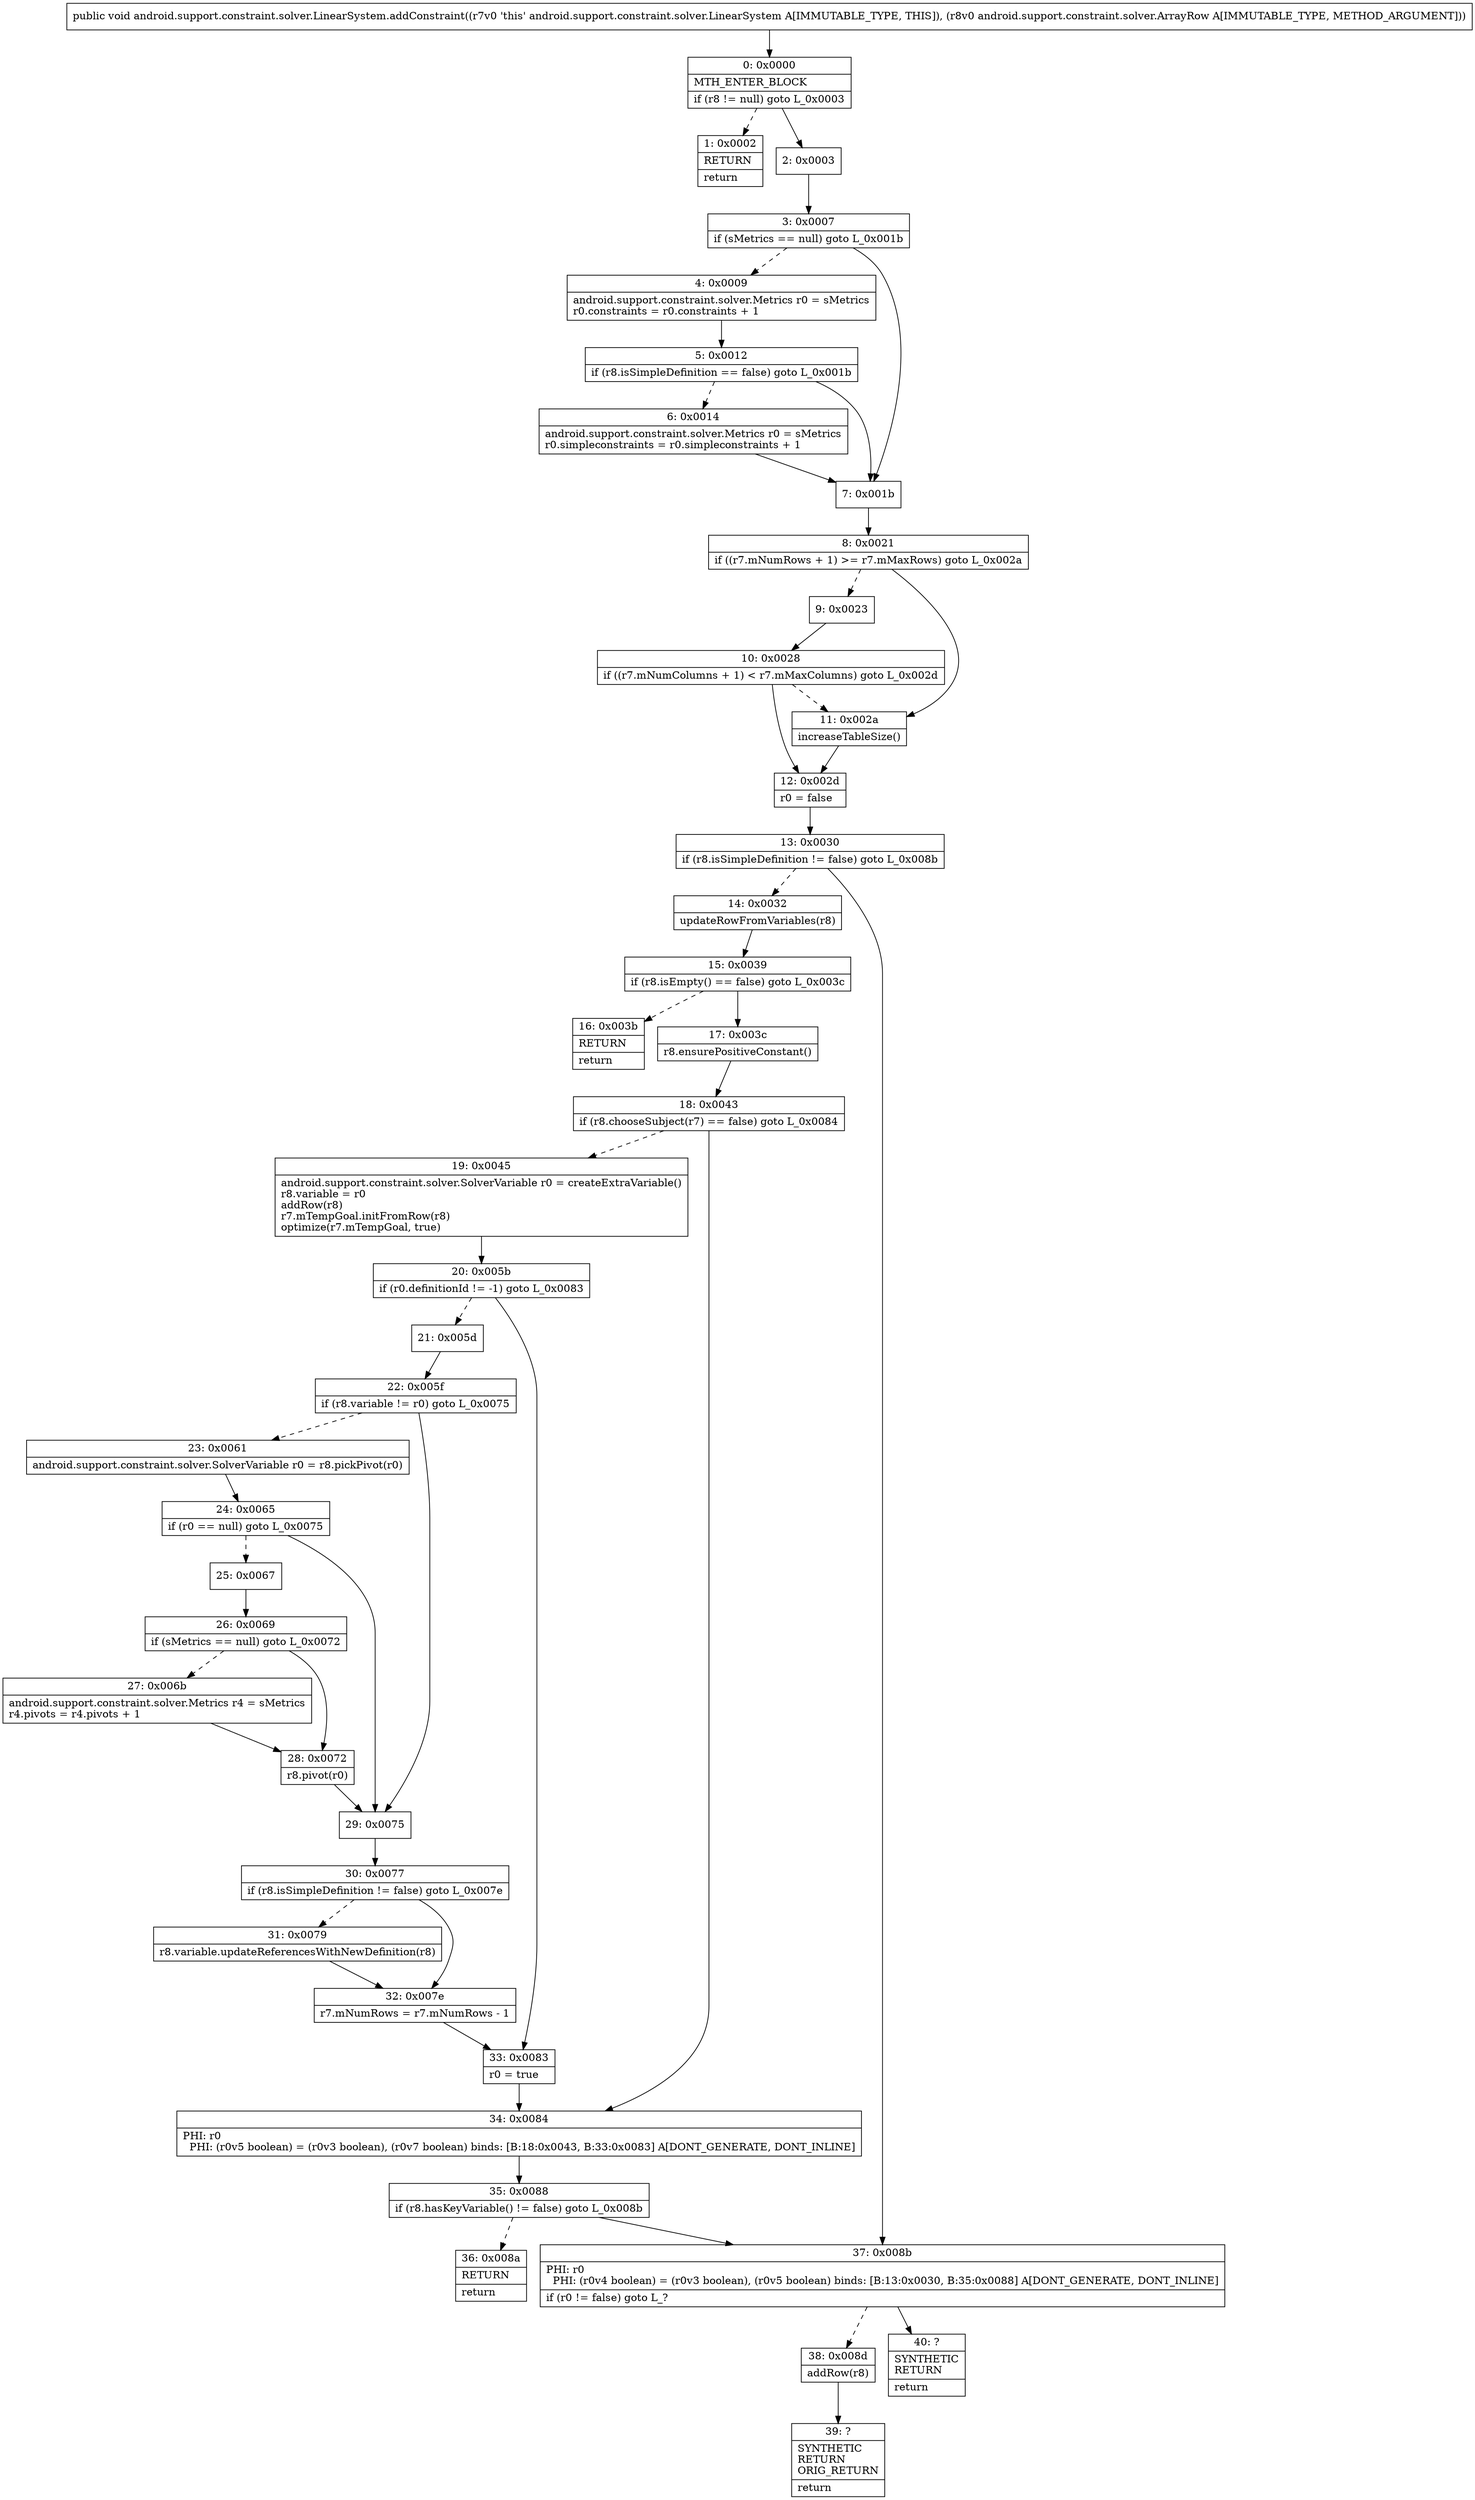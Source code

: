 digraph "CFG forandroid.support.constraint.solver.LinearSystem.addConstraint(Landroid\/support\/constraint\/solver\/ArrayRow;)V" {
Node_0 [shape=record,label="{0\:\ 0x0000|MTH_ENTER_BLOCK\l|if (r8 != null) goto L_0x0003\l}"];
Node_1 [shape=record,label="{1\:\ 0x0002|RETURN\l|return\l}"];
Node_2 [shape=record,label="{2\:\ 0x0003}"];
Node_3 [shape=record,label="{3\:\ 0x0007|if (sMetrics == null) goto L_0x001b\l}"];
Node_4 [shape=record,label="{4\:\ 0x0009|android.support.constraint.solver.Metrics r0 = sMetrics\lr0.constraints = r0.constraints + 1\l}"];
Node_5 [shape=record,label="{5\:\ 0x0012|if (r8.isSimpleDefinition == false) goto L_0x001b\l}"];
Node_6 [shape=record,label="{6\:\ 0x0014|android.support.constraint.solver.Metrics r0 = sMetrics\lr0.simpleconstraints = r0.simpleconstraints + 1\l}"];
Node_7 [shape=record,label="{7\:\ 0x001b}"];
Node_8 [shape=record,label="{8\:\ 0x0021|if ((r7.mNumRows + 1) \>= r7.mMaxRows) goto L_0x002a\l}"];
Node_9 [shape=record,label="{9\:\ 0x0023}"];
Node_10 [shape=record,label="{10\:\ 0x0028|if ((r7.mNumColumns + 1) \< r7.mMaxColumns) goto L_0x002d\l}"];
Node_11 [shape=record,label="{11\:\ 0x002a|increaseTableSize()\l}"];
Node_12 [shape=record,label="{12\:\ 0x002d|r0 = false\l}"];
Node_13 [shape=record,label="{13\:\ 0x0030|if (r8.isSimpleDefinition != false) goto L_0x008b\l}"];
Node_14 [shape=record,label="{14\:\ 0x0032|updateRowFromVariables(r8)\l}"];
Node_15 [shape=record,label="{15\:\ 0x0039|if (r8.isEmpty() == false) goto L_0x003c\l}"];
Node_16 [shape=record,label="{16\:\ 0x003b|RETURN\l|return\l}"];
Node_17 [shape=record,label="{17\:\ 0x003c|r8.ensurePositiveConstant()\l}"];
Node_18 [shape=record,label="{18\:\ 0x0043|if (r8.chooseSubject(r7) == false) goto L_0x0084\l}"];
Node_19 [shape=record,label="{19\:\ 0x0045|android.support.constraint.solver.SolverVariable r0 = createExtraVariable()\lr8.variable = r0\laddRow(r8)\lr7.mTempGoal.initFromRow(r8)\loptimize(r7.mTempGoal, true)\l}"];
Node_20 [shape=record,label="{20\:\ 0x005b|if (r0.definitionId != \-1) goto L_0x0083\l}"];
Node_21 [shape=record,label="{21\:\ 0x005d}"];
Node_22 [shape=record,label="{22\:\ 0x005f|if (r8.variable != r0) goto L_0x0075\l}"];
Node_23 [shape=record,label="{23\:\ 0x0061|android.support.constraint.solver.SolverVariable r0 = r8.pickPivot(r0)\l}"];
Node_24 [shape=record,label="{24\:\ 0x0065|if (r0 == null) goto L_0x0075\l}"];
Node_25 [shape=record,label="{25\:\ 0x0067}"];
Node_26 [shape=record,label="{26\:\ 0x0069|if (sMetrics == null) goto L_0x0072\l}"];
Node_27 [shape=record,label="{27\:\ 0x006b|android.support.constraint.solver.Metrics r4 = sMetrics\lr4.pivots = r4.pivots + 1\l}"];
Node_28 [shape=record,label="{28\:\ 0x0072|r8.pivot(r0)\l}"];
Node_29 [shape=record,label="{29\:\ 0x0075}"];
Node_30 [shape=record,label="{30\:\ 0x0077|if (r8.isSimpleDefinition != false) goto L_0x007e\l}"];
Node_31 [shape=record,label="{31\:\ 0x0079|r8.variable.updateReferencesWithNewDefinition(r8)\l}"];
Node_32 [shape=record,label="{32\:\ 0x007e|r7.mNumRows = r7.mNumRows \- 1\l}"];
Node_33 [shape=record,label="{33\:\ 0x0083|r0 = true\l}"];
Node_34 [shape=record,label="{34\:\ 0x0084|PHI: r0 \l  PHI: (r0v5 boolean) = (r0v3 boolean), (r0v7 boolean) binds: [B:18:0x0043, B:33:0x0083] A[DONT_GENERATE, DONT_INLINE]\l}"];
Node_35 [shape=record,label="{35\:\ 0x0088|if (r8.hasKeyVariable() != false) goto L_0x008b\l}"];
Node_36 [shape=record,label="{36\:\ 0x008a|RETURN\l|return\l}"];
Node_37 [shape=record,label="{37\:\ 0x008b|PHI: r0 \l  PHI: (r0v4 boolean) = (r0v3 boolean), (r0v5 boolean) binds: [B:13:0x0030, B:35:0x0088] A[DONT_GENERATE, DONT_INLINE]\l|if (r0 != false) goto L_?\l}"];
Node_38 [shape=record,label="{38\:\ 0x008d|addRow(r8)\l}"];
Node_39 [shape=record,label="{39\:\ ?|SYNTHETIC\lRETURN\lORIG_RETURN\l|return\l}"];
Node_40 [shape=record,label="{40\:\ ?|SYNTHETIC\lRETURN\l|return\l}"];
MethodNode[shape=record,label="{public void android.support.constraint.solver.LinearSystem.addConstraint((r7v0 'this' android.support.constraint.solver.LinearSystem A[IMMUTABLE_TYPE, THIS]), (r8v0 android.support.constraint.solver.ArrayRow A[IMMUTABLE_TYPE, METHOD_ARGUMENT])) }"];
MethodNode -> Node_0;
Node_0 -> Node_1[style=dashed];
Node_0 -> Node_2;
Node_2 -> Node_3;
Node_3 -> Node_4[style=dashed];
Node_3 -> Node_7;
Node_4 -> Node_5;
Node_5 -> Node_6[style=dashed];
Node_5 -> Node_7;
Node_6 -> Node_7;
Node_7 -> Node_8;
Node_8 -> Node_9[style=dashed];
Node_8 -> Node_11;
Node_9 -> Node_10;
Node_10 -> Node_11[style=dashed];
Node_10 -> Node_12;
Node_11 -> Node_12;
Node_12 -> Node_13;
Node_13 -> Node_14[style=dashed];
Node_13 -> Node_37;
Node_14 -> Node_15;
Node_15 -> Node_16[style=dashed];
Node_15 -> Node_17;
Node_17 -> Node_18;
Node_18 -> Node_19[style=dashed];
Node_18 -> Node_34;
Node_19 -> Node_20;
Node_20 -> Node_21[style=dashed];
Node_20 -> Node_33;
Node_21 -> Node_22;
Node_22 -> Node_23[style=dashed];
Node_22 -> Node_29;
Node_23 -> Node_24;
Node_24 -> Node_25[style=dashed];
Node_24 -> Node_29;
Node_25 -> Node_26;
Node_26 -> Node_27[style=dashed];
Node_26 -> Node_28;
Node_27 -> Node_28;
Node_28 -> Node_29;
Node_29 -> Node_30;
Node_30 -> Node_31[style=dashed];
Node_30 -> Node_32;
Node_31 -> Node_32;
Node_32 -> Node_33;
Node_33 -> Node_34;
Node_34 -> Node_35;
Node_35 -> Node_36[style=dashed];
Node_35 -> Node_37;
Node_37 -> Node_38[style=dashed];
Node_37 -> Node_40;
Node_38 -> Node_39;
}

